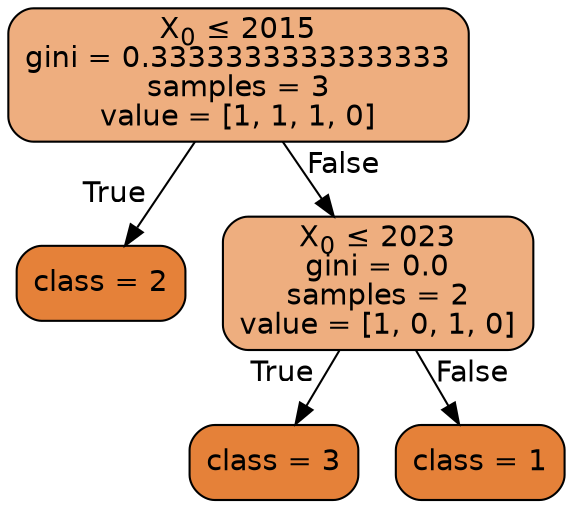 
    digraph Tree {
    node [shape=box, style="filled, rounded", color="black", fontname=helvetica] ;
    edge [fontname=helvetica] ;
        0 [label=<X<SUB>0</SUB> &le; 2015<br/>gini = 0.3333333333333333<br/>samples = 3<br/>value = [1, 1, 1, 0]>, fillcolor="#e58139a4"] ;
    1 [label="class = 2", fillcolor="#e58139ff"] ;
    2 [label=<X<SUB>0</SUB> &le; 2023<br/>gini = 0.0<br/>samples = 2<br/>value = [1, 0, 1, 0]>, fillcolor="#e58139a4"] ;
    5 [label="class = 3", fillcolor="#e58139ff"] ;
    6 [label="class = 1", fillcolor="#e58139ff"] ;
    2 -> 5 [labeldistance=2.5, labelangle=45, headlabel="True"] ;
    2 -> 6 [labeldistance=2.5, labelangle=-45, headlabel="False"] ;
    0 -> 1 [labeldistance=2.5, labelangle=45, headlabel="True"] ;
    0 -> 2 [labeldistance=2.5, labelangle=-45, headlabel="False"] ;

    }
    